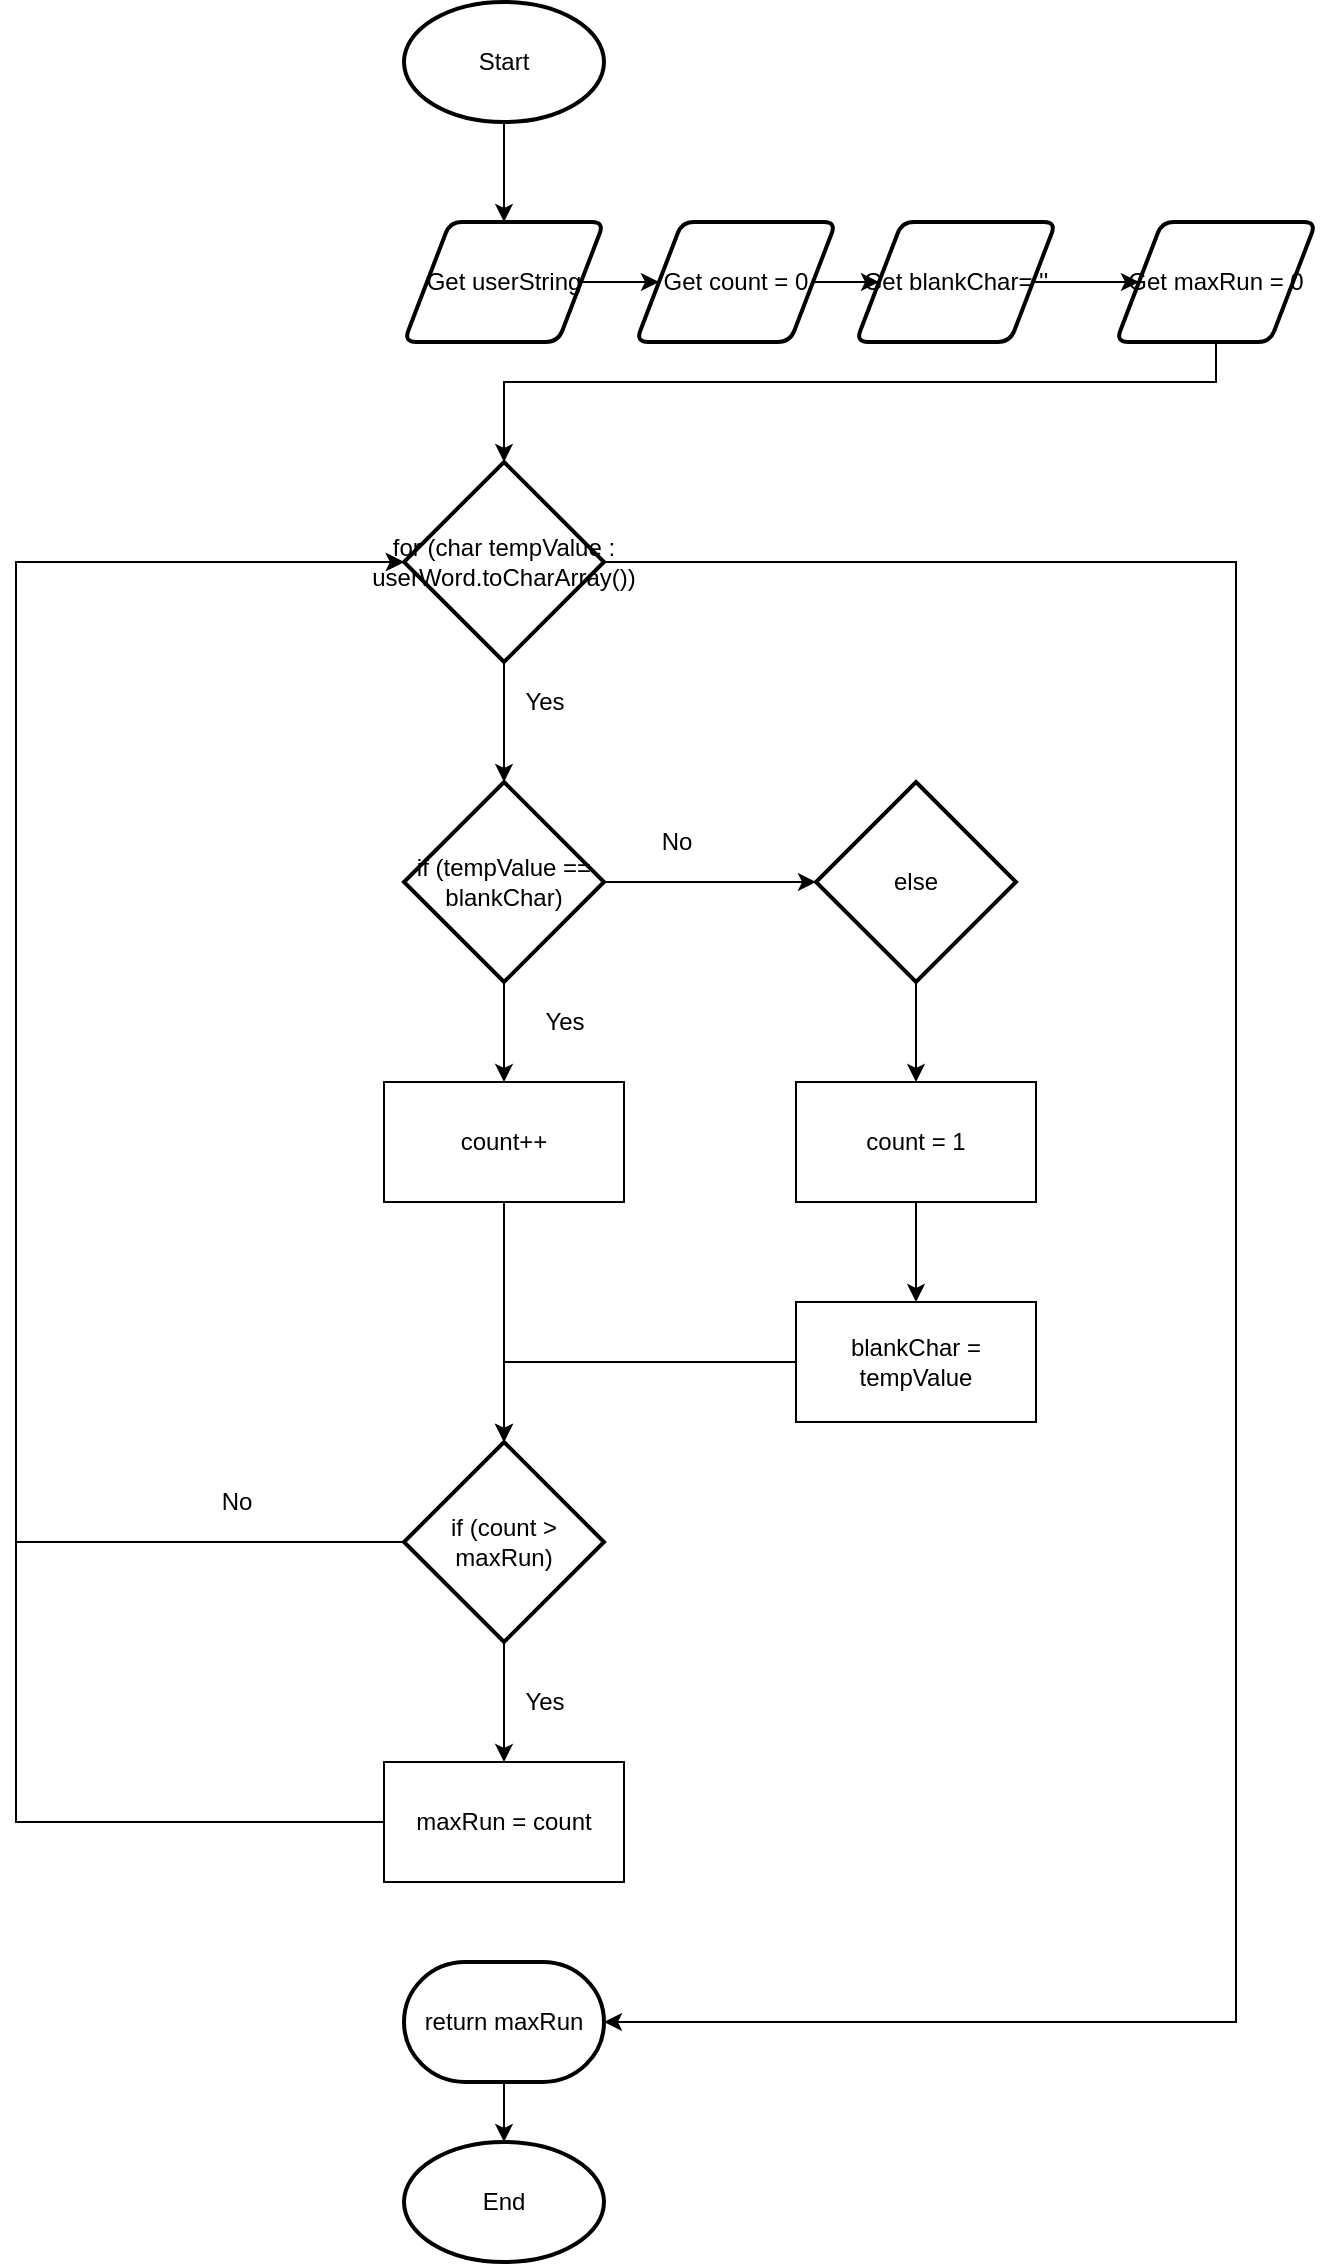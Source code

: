 <mxfile>
    <diagram id="V2D0QjNK755HF82nIB6i" name="Page-1">
        <mxGraphModel dx="1074" dy="749" grid="1" gridSize="10" guides="1" tooltips="1" connect="1" arrows="1" fold="1" page="1" pageScale="1" pageWidth="827" pageHeight="1169" math="0" shadow="0">
            <root>
                <mxCell id="0"/>
                <mxCell id="1" parent="0"/>
                <mxCell id="17" style="edgeStyle=orthogonalEdgeStyle;html=1;entryX=0.5;entryY=0;entryDx=0;entryDy=0;rounded=0;" edge="1" parent="1" source="2" target="3">
                    <mxGeometry relative="1" as="geometry"/>
                </mxCell>
                <mxCell id="2" value="Start" style="strokeWidth=2;html=1;shape=mxgraph.flowchart.start_1;whiteSpace=wrap;" vertex="1" parent="1">
                    <mxGeometry x="364" y="30" width="100" height="60" as="geometry"/>
                </mxCell>
                <mxCell id="19" style="edgeStyle=orthogonalEdgeStyle;rounded=0;html=1;entryX=0;entryY=0.5;entryDx=0;entryDy=0;" edge="1" parent="1" source="3" target="4">
                    <mxGeometry relative="1" as="geometry"/>
                </mxCell>
                <mxCell id="3" value="Get userString" style="shape=parallelogram;html=1;strokeWidth=2;perimeter=parallelogramPerimeter;whiteSpace=wrap;rounded=1;arcSize=12;size=0.23;" vertex="1" parent="1">
                    <mxGeometry x="364" y="140" width="100" height="60" as="geometry"/>
                </mxCell>
                <mxCell id="20" style="edgeStyle=orthogonalEdgeStyle;rounded=0;html=1;entryX=0;entryY=0.5;entryDx=0;entryDy=0;" edge="1" parent="1" source="4" target="6">
                    <mxGeometry relative="1" as="geometry"/>
                </mxCell>
                <mxCell id="4" value="Get count = 0" style="shape=parallelogram;html=1;strokeWidth=2;perimeter=parallelogramPerimeter;whiteSpace=wrap;rounded=1;arcSize=12;size=0.23;" vertex="1" parent="1">
                    <mxGeometry x="480" y="140" width="100" height="60" as="geometry"/>
                </mxCell>
                <mxCell id="25" style="edgeStyle=orthogonalEdgeStyle;rounded=0;html=1;entryX=0.5;entryY=0;entryDx=0;entryDy=0;entryPerimeter=0;" edge="1" parent="1" source="5" target="7">
                    <mxGeometry relative="1" as="geometry">
                        <Array as="points">
                            <mxPoint x="770" y="220"/>
                            <mxPoint x="414" y="220"/>
                        </Array>
                    </mxGeometry>
                </mxCell>
                <mxCell id="5" value="Get maxRun = 0" style="shape=parallelogram;html=1;strokeWidth=2;perimeter=parallelogramPerimeter;whiteSpace=wrap;rounded=1;arcSize=12;size=0.23;" vertex="1" parent="1">
                    <mxGeometry x="720" y="140" width="100" height="60" as="geometry"/>
                </mxCell>
                <mxCell id="24" style="edgeStyle=orthogonalEdgeStyle;rounded=0;html=1;entryX=0;entryY=0.5;entryDx=0;entryDy=0;" edge="1" parent="1" source="6" target="5">
                    <mxGeometry relative="1" as="geometry"/>
                </mxCell>
                <mxCell id="6" value="Get blankChar= ''" style="shape=parallelogram;html=1;strokeWidth=2;perimeter=parallelogramPerimeter;whiteSpace=wrap;rounded=1;arcSize=12;size=0.23;" vertex="1" parent="1">
                    <mxGeometry x="590" y="140" width="100" height="60" as="geometry"/>
                </mxCell>
                <mxCell id="26" style="edgeStyle=orthogonalEdgeStyle;rounded=0;html=1;entryX=0.5;entryY=0;entryDx=0;entryDy=0;entryPerimeter=0;" edge="1" parent="1" source="7" target="8">
                    <mxGeometry relative="1" as="geometry"/>
                </mxCell>
                <mxCell id="36" style="edgeStyle=orthogonalEdgeStyle;rounded=0;html=1;entryX=1;entryY=0.5;entryDx=0;entryDy=0;entryPerimeter=0;" edge="1" parent="1" source="7" target="15">
                    <mxGeometry relative="1" as="geometry">
                        <Array as="points">
                            <mxPoint x="780" y="310"/>
                            <mxPoint x="780" y="1040"/>
                        </Array>
                    </mxGeometry>
                </mxCell>
                <mxCell id="7" value="for (char tempValue : userWord.toCharArray())" style="strokeWidth=2;html=1;shape=mxgraph.flowchart.decision;whiteSpace=wrap;" vertex="1" parent="1">
                    <mxGeometry x="364" y="260" width="100" height="100" as="geometry"/>
                </mxCell>
                <mxCell id="27" style="edgeStyle=orthogonalEdgeStyle;rounded=0;html=1;entryX=0.5;entryY=0;entryDx=0;entryDy=0;" edge="1" parent="1" source="8" target="9">
                    <mxGeometry relative="1" as="geometry"/>
                </mxCell>
                <mxCell id="32" style="edgeStyle=orthogonalEdgeStyle;rounded=0;html=1;entryX=0;entryY=0.5;entryDx=0;entryDy=0;entryPerimeter=0;" edge="1" parent="1" source="8" target="10">
                    <mxGeometry relative="1" as="geometry"/>
                </mxCell>
                <mxCell id="8" value="if (tempValue == blankChar)" style="strokeWidth=2;html=1;shape=mxgraph.flowchart.decision;whiteSpace=wrap;" vertex="1" parent="1">
                    <mxGeometry x="364" y="420" width="100" height="100" as="geometry"/>
                </mxCell>
                <mxCell id="29" style="edgeStyle=orthogonalEdgeStyle;rounded=0;html=1;entryX=0.5;entryY=0;entryDx=0;entryDy=0;entryPerimeter=0;" edge="1" parent="1" source="9" target="13">
                    <mxGeometry relative="1" as="geometry"/>
                </mxCell>
                <mxCell id="9" value="count++" style="rounded=0;whiteSpace=wrap;html=1;" vertex="1" parent="1">
                    <mxGeometry x="354" y="570" width="120" height="60" as="geometry"/>
                </mxCell>
                <mxCell id="33" style="edgeStyle=orthogonalEdgeStyle;rounded=0;html=1;exitX=0.5;exitY=1;exitDx=0;exitDy=0;exitPerimeter=0;" edge="1" parent="1" source="10" target="11">
                    <mxGeometry relative="1" as="geometry"/>
                </mxCell>
                <mxCell id="10" value="else" style="strokeWidth=2;html=1;shape=mxgraph.flowchart.decision;whiteSpace=wrap;" vertex="1" parent="1">
                    <mxGeometry x="570" y="420" width="100" height="100" as="geometry"/>
                </mxCell>
                <mxCell id="34" style="edgeStyle=orthogonalEdgeStyle;rounded=0;html=1;entryX=0.5;entryY=0;entryDx=0;entryDy=0;" edge="1" parent="1" source="11" target="12">
                    <mxGeometry relative="1" as="geometry"/>
                </mxCell>
                <mxCell id="11" value="count = 1" style="rounded=0;whiteSpace=wrap;html=1;" vertex="1" parent="1">
                    <mxGeometry x="560" y="570" width="120" height="60" as="geometry"/>
                </mxCell>
                <mxCell id="35" style="edgeStyle=orthogonalEdgeStyle;rounded=0;html=1;entryX=0.5;entryY=0;entryDx=0;entryDy=0;entryPerimeter=0;" edge="1" parent="1" source="12" target="13">
                    <mxGeometry relative="1" as="geometry"/>
                </mxCell>
                <mxCell id="12" value="blankChar = tempValue" style="rounded=0;whiteSpace=wrap;html=1;" vertex="1" parent="1">
                    <mxGeometry x="560" y="680" width="120" height="60" as="geometry"/>
                </mxCell>
                <mxCell id="30" style="edgeStyle=orthogonalEdgeStyle;rounded=0;html=1;entryX=0.5;entryY=0;entryDx=0;entryDy=0;" edge="1" parent="1" source="13" target="14">
                    <mxGeometry relative="1" as="geometry"/>
                </mxCell>
                <mxCell id="41" style="edgeStyle=orthogonalEdgeStyle;rounded=0;html=1;entryX=0;entryY=0.5;entryDx=0;entryDy=0;entryPerimeter=0;" edge="1" parent="1" source="13" target="7">
                    <mxGeometry relative="1" as="geometry">
                        <Array as="points">
                            <mxPoint x="170" y="800"/>
                            <mxPoint x="170" y="310"/>
                        </Array>
                    </mxGeometry>
                </mxCell>
                <mxCell id="13" value="if (count &amp;gt; maxRun)" style="strokeWidth=2;html=1;shape=mxgraph.flowchart.decision;whiteSpace=wrap;" vertex="1" parent="1">
                    <mxGeometry x="364" y="750" width="100" height="100" as="geometry"/>
                </mxCell>
                <mxCell id="31" style="edgeStyle=orthogonalEdgeStyle;rounded=0;html=1;" edge="1" parent="1" source="14" target="7">
                    <mxGeometry relative="1" as="geometry">
                        <Array as="points">
                            <mxPoint x="170" y="940"/>
                            <mxPoint x="170" y="310"/>
                        </Array>
                    </mxGeometry>
                </mxCell>
                <mxCell id="14" value="maxRun = count" style="rounded=0;whiteSpace=wrap;html=1;" vertex="1" parent="1">
                    <mxGeometry x="354" y="910" width="120" height="60" as="geometry"/>
                </mxCell>
                <mxCell id="43" style="edgeStyle=orthogonalEdgeStyle;rounded=0;html=1;entryX=0.5;entryY=0;entryDx=0;entryDy=0;entryPerimeter=0;" edge="1" parent="1" source="15" target="16">
                    <mxGeometry relative="1" as="geometry"/>
                </mxCell>
                <mxCell id="15" value="return maxRun" style="strokeWidth=2;html=1;shape=mxgraph.flowchart.terminator;whiteSpace=wrap;" vertex="1" parent="1">
                    <mxGeometry x="364" y="1010" width="100" height="60" as="geometry"/>
                </mxCell>
                <mxCell id="16" value="End" style="strokeWidth=2;html=1;shape=mxgraph.flowchart.start_1;whiteSpace=wrap;" vertex="1" parent="1">
                    <mxGeometry x="364" y="1100" width="100" height="60" as="geometry"/>
                </mxCell>
                <mxCell id="37" value="Yes" style="text;html=1;align=center;verticalAlign=middle;resizable=0;points=[];autosize=1;strokeColor=none;fillColor=none;" vertex="1" parent="1">
                    <mxGeometry x="414" y="370" width="40" height="20" as="geometry"/>
                </mxCell>
                <mxCell id="38" value="Yes" style="text;html=1;align=center;verticalAlign=middle;resizable=0;points=[];autosize=1;strokeColor=none;fillColor=none;" vertex="1" parent="1">
                    <mxGeometry x="424" y="530" width="40" height="20" as="geometry"/>
                </mxCell>
                <mxCell id="39" value="No" style="text;html=1;align=center;verticalAlign=middle;resizable=0;points=[];autosize=1;strokeColor=none;fillColor=none;" vertex="1" parent="1">
                    <mxGeometry x="485" y="440" width="30" height="20" as="geometry"/>
                </mxCell>
                <mxCell id="40" value="Yes" style="text;html=1;align=center;verticalAlign=middle;resizable=0;points=[];autosize=1;strokeColor=none;fillColor=none;" vertex="1" parent="1">
                    <mxGeometry x="414" y="870" width="40" height="20" as="geometry"/>
                </mxCell>
                <mxCell id="42" value="No" style="text;html=1;align=center;verticalAlign=middle;resizable=0;points=[];autosize=1;strokeColor=none;fillColor=none;" vertex="1" parent="1">
                    <mxGeometry x="265" y="770" width="30" height="20" as="geometry"/>
                </mxCell>
            </root>
        </mxGraphModel>
    </diagram>
</mxfile>